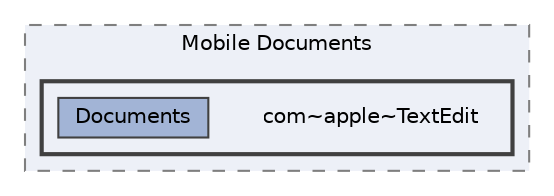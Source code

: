 digraph "/Users/bogdanresetko/Library/Mobile Documents/com~apple~TextEdit"
{
 // LATEX_PDF_SIZE
  bgcolor="transparent";
  edge [fontname=Helvetica,fontsize=10,labelfontname=Helvetica,labelfontsize=10];
  node [fontname=Helvetica,fontsize=10,shape=box,height=0.2,width=0.4];
  compound=true
  subgraph clusterdir_ad2287be10ffbaedcb318a5bae37a26b {
    graph [ bgcolor="#edf0f7", pencolor="grey50", label="Mobile Documents", fontname=Helvetica,fontsize=10 style="filled,dashed", URL="dir_ad2287be10ffbaedcb318a5bae37a26b.html",tooltip=""]
  subgraph clusterdir_8f560faf25dda47e99c70acb33521506 {
    graph [ bgcolor="#edf0f7", pencolor="grey25", label="", fontname=Helvetica,fontsize=10 style="filled,bold", URL="dir_8f560faf25dda47e99c70acb33521506.html",tooltip=""]
    dir_8f560faf25dda47e99c70acb33521506 [shape=plaintext, label="com~apple~TextEdit"];
  dir_0ed116bb83a4c09ae1269b4927e004be [label="Documents", fillcolor="#a2b4d6", color="grey25", style="filled", URL="dir_0ed116bb83a4c09ae1269b4927e004be.html",tooltip=""];
  }
  }
}
